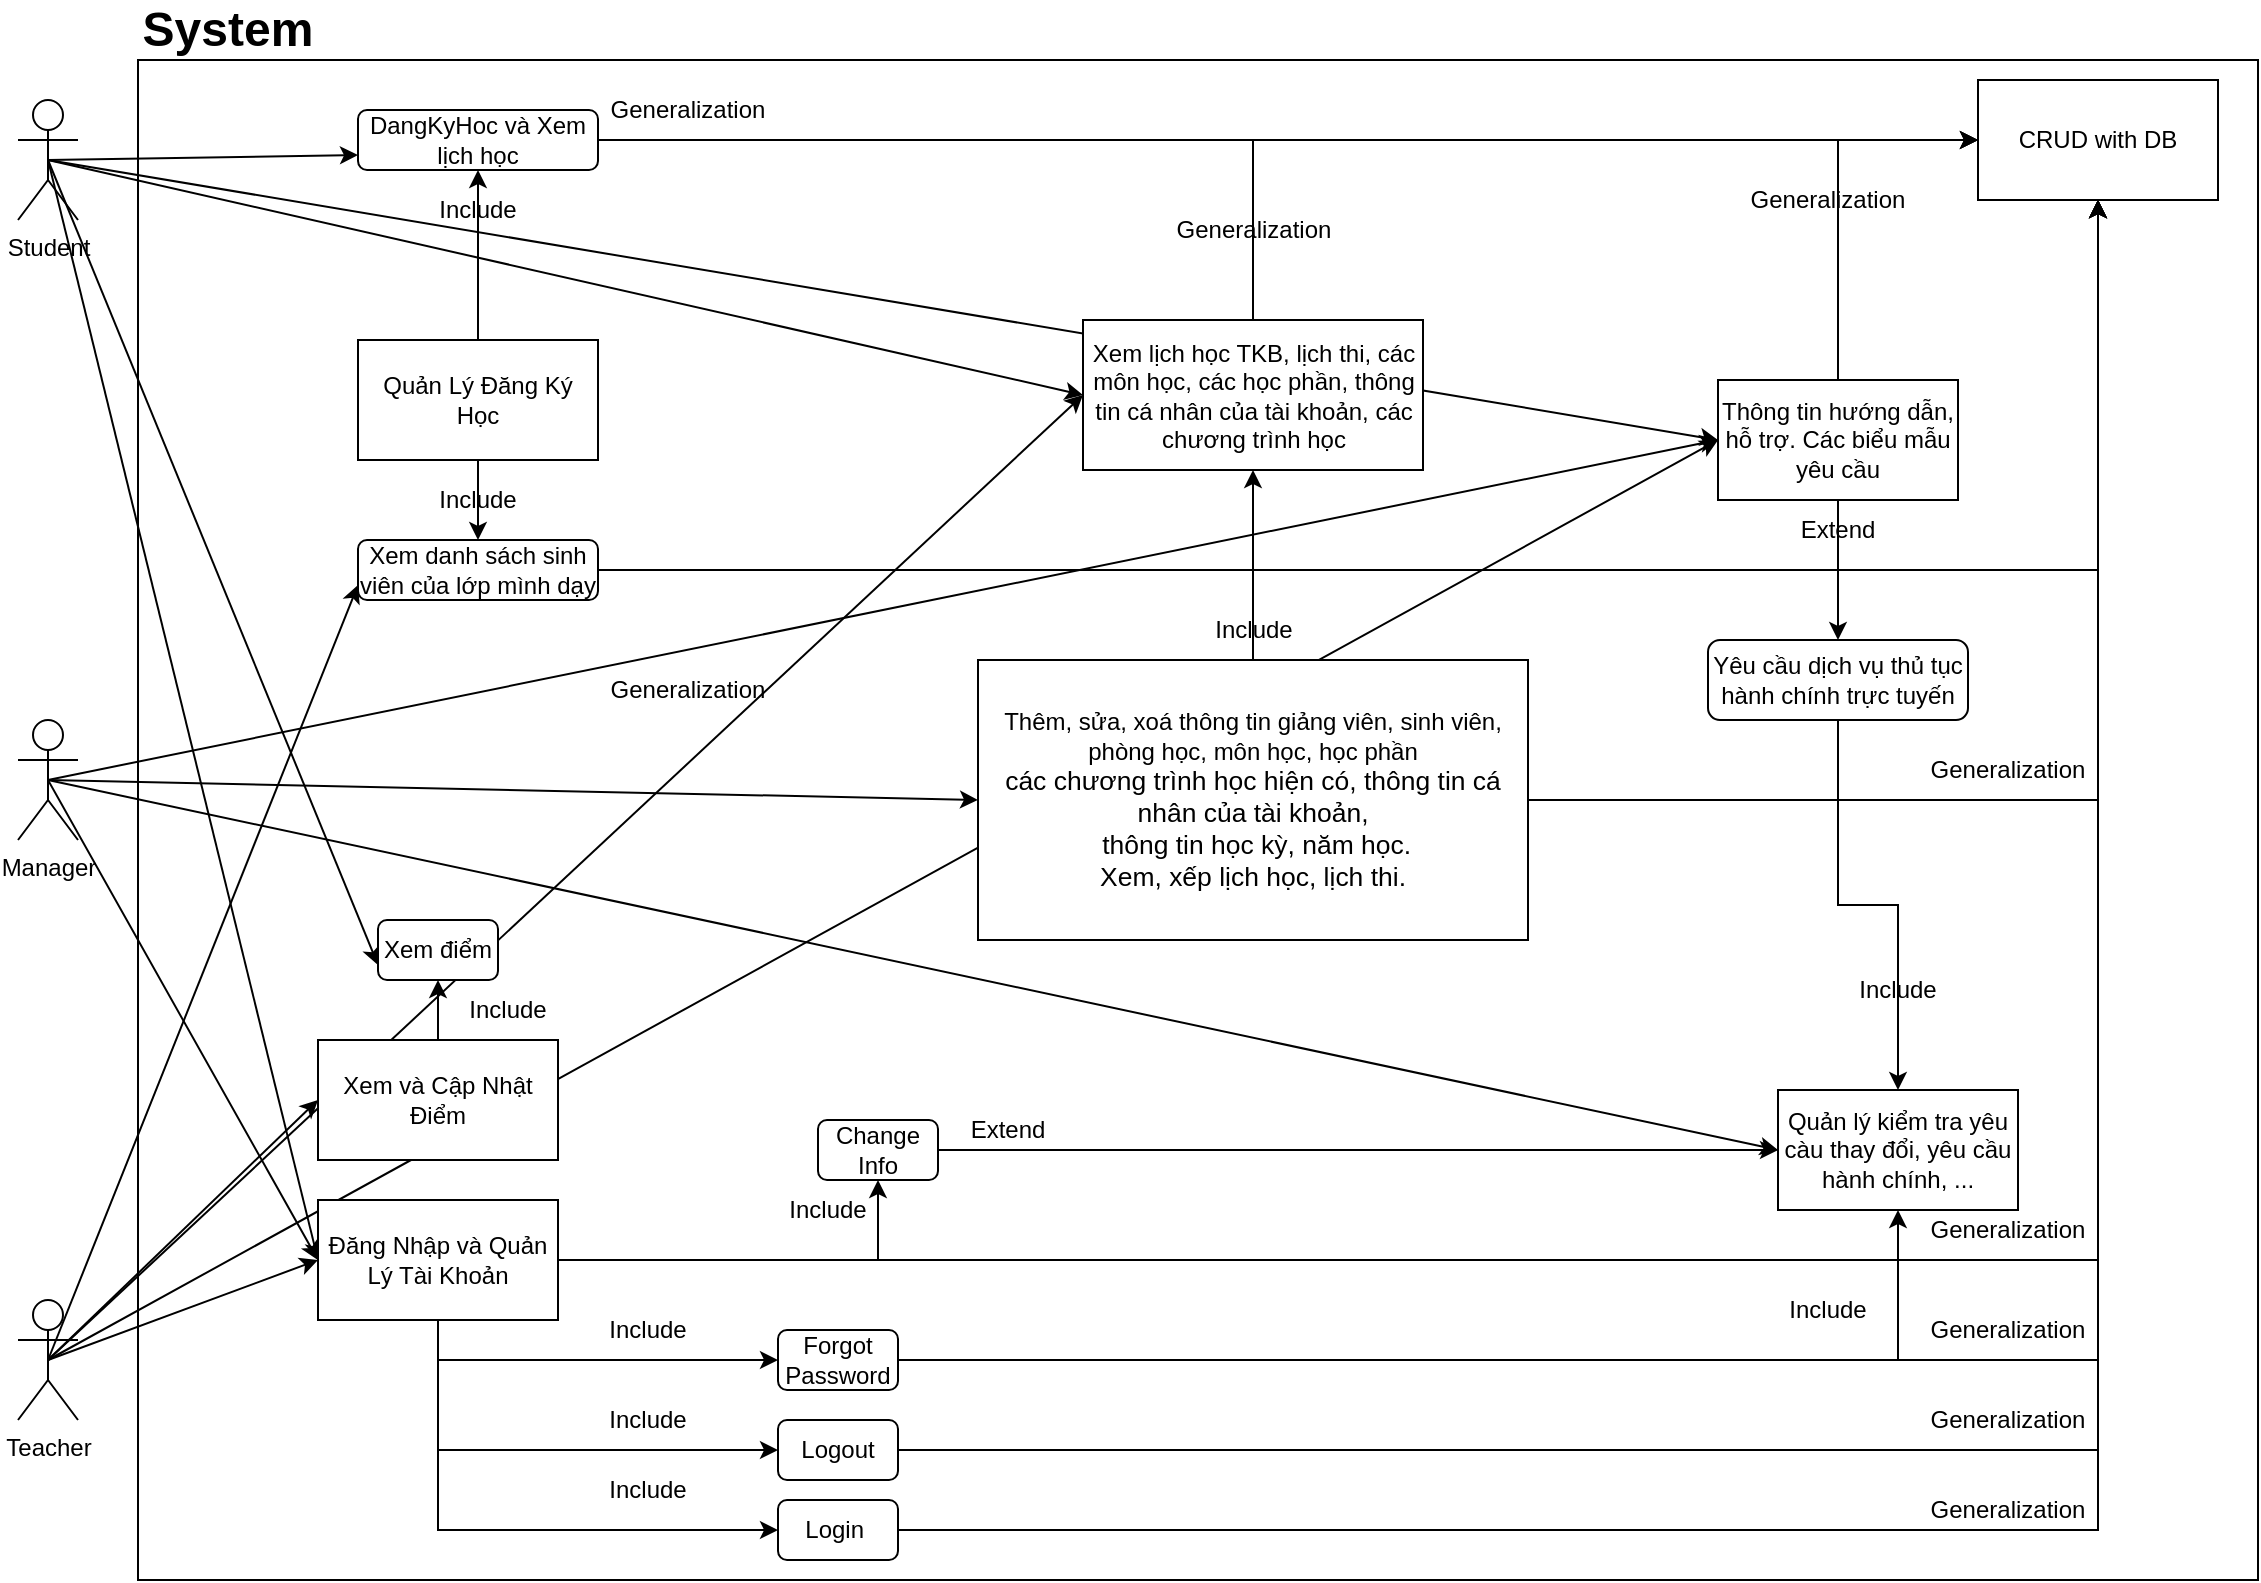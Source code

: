 <mxfile version="22.1.2" type="device">
  <diagram id="6a731a19-8d31-9384-78a2-239565b7b9f0" name="Page-1">
    <mxGraphModel dx="1749" dy="812" grid="1" gridSize="10" guides="1" tooltips="1" connect="1" arrows="1" fold="1" page="1" pageScale="1" pageWidth="1169" pageHeight="827" background="none" math="0" shadow="0">
      <root>
        <mxCell id="0" />
        <mxCell id="1" parent="0" />
        <mxCell id="98QXRfcLhR_orF32b8Iy-1549" value="" style="rounded=0;whiteSpace=wrap;html=1;" vertex="1" parent="1">
          <mxGeometry x="80" y="40" width="1060" height="760" as="geometry" />
        </mxCell>
        <mxCell id="98QXRfcLhR_orF32b8Iy-1552" style="rounded=0;orthogonalLoop=1;jettySize=auto;html=1;exitX=0.5;exitY=0.5;exitDx=0;exitDy=0;exitPerimeter=0;entryX=0;entryY=0.5;entryDx=0;entryDy=0;" edge="1" parent="1" source="98QXRfcLhR_orF32b8Iy-1545" target="98QXRfcLhR_orF32b8Iy-1551">
          <mxGeometry relative="1" as="geometry" />
        </mxCell>
        <mxCell id="98QXRfcLhR_orF32b8Iy-1592" style="rounded=0;orthogonalLoop=1;jettySize=auto;html=1;exitX=0.5;exitY=0.5;exitDx=0;exitDy=0;exitPerimeter=0;entryX=0;entryY=0.75;entryDx=0;entryDy=0;" edge="1" parent="1" source="98QXRfcLhR_orF32b8Iy-1545" target="98QXRfcLhR_orF32b8Iy-1590">
          <mxGeometry relative="1" as="geometry" />
        </mxCell>
        <mxCell id="98QXRfcLhR_orF32b8Iy-1607" style="rounded=0;orthogonalLoop=1;jettySize=auto;html=1;exitX=0.5;exitY=0.5;exitDx=0;exitDy=0;exitPerimeter=0;entryX=0;entryY=0.75;entryDx=0;entryDy=0;" edge="1" parent="1" source="98QXRfcLhR_orF32b8Iy-1545" target="98QXRfcLhR_orF32b8Iy-1603">
          <mxGeometry relative="1" as="geometry" />
        </mxCell>
        <mxCell id="98QXRfcLhR_orF32b8Iy-1615" style="rounded=0;orthogonalLoop=1;jettySize=auto;html=1;exitX=0.5;exitY=0.5;exitDx=0;exitDy=0;exitPerimeter=0;entryX=0;entryY=0.5;entryDx=0;entryDy=0;" edge="1" parent="1" source="98QXRfcLhR_orF32b8Iy-1545" target="98QXRfcLhR_orF32b8Iy-1612">
          <mxGeometry relative="1" as="geometry" />
        </mxCell>
        <mxCell id="98QXRfcLhR_orF32b8Iy-1624" style="rounded=0;orthogonalLoop=1;jettySize=auto;html=1;exitX=0.5;exitY=0.5;exitDx=0;exitDy=0;exitPerimeter=0;entryX=0;entryY=0.5;entryDx=0;entryDy=0;" edge="1" parent="1" source="98QXRfcLhR_orF32b8Iy-1545" target="98QXRfcLhR_orF32b8Iy-1623">
          <mxGeometry relative="1" as="geometry" />
        </mxCell>
        <mxCell id="98QXRfcLhR_orF32b8Iy-1545" value="Student" style="shape=umlActor;verticalLabelPosition=bottom;verticalAlign=top;html=1;outlineConnect=0;" vertex="1" parent="1">
          <mxGeometry x="20" y="60" width="30" height="60" as="geometry" />
        </mxCell>
        <mxCell id="98QXRfcLhR_orF32b8Iy-1553" style="rounded=0;orthogonalLoop=1;jettySize=auto;html=1;exitX=0.5;exitY=0.5;exitDx=0;exitDy=0;exitPerimeter=0;entryX=0;entryY=0.5;entryDx=0;entryDy=0;" edge="1" parent="1" source="98QXRfcLhR_orF32b8Iy-1547" target="98QXRfcLhR_orF32b8Iy-1551">
          <mxGeometry relative="1" as="geometry">
            <mxPoint x="160" y="380" as="targetPoint" />
          </mxGeometry>
        </mxCell>
        <mxCell id="98QXRfcLhR_orF32b8Iy-1593" style="rounded=0;orthogonalLoop=1;jettySize=auto;html=1;exitX=0.5;exitY=0.5;exitDx=0;exitDy=0;exitPerimeter=0;entryX=0;entryY=0.75;entryDx=0;entryDy=0;" edge="1" parent="1" source="98QXRfcLhR_orF32b8Iy-1547" target="98QXRfcLhR_orF32b8Iy-1591">
          <mxGeometry relative="1" as="geometry" />
        </mxCell>
        <mxCell id="98QXRfcLhR_orF32b8Iy-1604" style="rounded=0;orthogonalLoop=1;jettySize=auto;html=1;exitX=0.5;exitY=0.5;exitDx=0;exitDy=0;exitPerimeter=0;entryX=0;entryY=0.5;entryDx=0;entryDy=0;" edge="1" parent="1" source="98QXRfcLhR_orF32b8Iy-1547" target="98QXRfcLhR_orF32b8Iy-1581">
          <mxGeometry relative="1" as="geometry" />
        </mxCell>
        <mxCell id="98QXRfcLhR_orF32b8Iy-1616" style="rounded=0;orthogonalLoop=1;jettySize=auto;html=1;exitX=0.5;exitY=0.5;exitDx=0;exitDy=0;exitPerimeter=0;entryX=0;entryY=0.5;entryDx=0;entryDy=0;" edge="1" parent="1" source="98QXRfcLhR_orF32b8Iy-1547" target="98QXRfcLhR_orF32b8Iy-1612">
          <mxGeometry relative="1" as="geometry" />
        </mxCell>
        <mxCell id="98QXRfcLhR_orF32b8Iy-1625" style="rounded=0;orthogonalLoop=1;jettySize=auto;html=1;exitX=0.5;exitY=0.5;exitDx=0;exitDy=0;exitPerimeter=0;entryX=0;entryY=0.5;entryDx=0;entryDy=0;" edge="1" parent="1" source="98QXRfcLhR_orF32b8Iy-1547" target="98QXRfcLhR_orF32b8Iy-1623">
          <mxGeometry relative="1" as="geometry" />
        </mxCell>
        <mxCell id="98QXRfcLhR_orF32b8Iy-1547" value="Teacher" style="shape=umlActor;verticalLabelPosition=bottom;verticalAlign=top;html=1;outlineConnect=0;" vertex="1" parent="1">
          <mxGeometry x="20" y="660" width="30" height="60" as="geometry" />
        </mxCell>
        <mxCell id="98QXRfcLhR_orF32b8Iy-1554" style="rounded=0;orthogonalLoop=1;jettySize=auto;html=1;exitX=0.5;exitY=0.5;exitDx=0;exitDy=0;exitPerimeter=0;entryX=0;entryY=0.5;entryDx=0;entryDy=0;" edge="1" parent="1" source="98QXRfcLhR_orF32b8Iy-1548" target="98QXRfcLhR_orF32b8Iy-1551">
          <mxGeometry relative="1" as="geometry" />
        </mxCell>
        <mxCell id="98QXRfcLhR_orF32b8Iy-1609" style="rounded=0;orthogonalLoop=1;jettySize=auto;html=1;exitX=0.5;exitY=0.5;exitDx=0;exitDy=0;exitPerimeter=0;entryX=0;entryY=0.5;entryDx=0;entryDy=0;" edge="1" parent="1" source="98QXRfcLhR_orF32b8Iy-1548" target="98QXRfcLhR_orF32b8Iy-1608">
          <mxGeometry relative="1" as="geometry" />
        </mxCell>
        <mxCell id="98QXRfcLhR_orF32b8Iy-1626" style="rounded=0;orthogonalLoop=1;jettySize=auto;html=1;exitX=0.5;exitY=0.5;exitDx=0;exitDy=0;exitPerimeter=0;entryX=0;entryY=0.5;entryDx=0;entryDy=0;" edge="1" parent="1" source="98QXRfcLhR_orF32b8Iy-1548" target="98QXRfcLhR_orF32b8Iy-1623">
          <mxGeometry relative="1" as="geometry" />
        </mxCell>
        <mxCell id="98QXRfcLhR_orF32b8Iy-1636" style="rounded=0;orthogonalLoop=1;jettySize=auto;html=1;exitX=0.5;exitY=0.5;exitDx=0;exitDy=0;exitPerimeter=0;entryX=0;entryY=0.5;entryDx=0;entryDy=0;" edge="1" parent="1" source="98QXRfcLhR_orF32b8Iy-1548" target="98QXRfcLhR_orF32b8Iy-1564">
          <mxGeometry relative="1" as="geometry" />
        </mxCell>
        <mxCell id="98QXRfcLhR_orF32b8Iy-1548" value="Manager" style="shape=umlActor;verticalLabelPosition=bottom;verticalAlign=top;html=1;outlineConnect=0;" vertex="1" parent="1">
          <mxGeometry x="20" y="370" width="30" height="60" as="geometry" />
        </mxCell>
        <mxCell id="98QXRfcLhR_orF32b8Iy-1550" value="&lt;font style=&quot;font-size: 24px;&quot;&gt;&lt;b&gt;System&lt;/b&gt;&lt;/font&gt;" style="text;html=1;strokeColor=none;fillColor=none;align=center;verticalAlign=middle;whiteSpace=wrap;rounded=0;" vertex="1" parent="1">
          <mxGeometry x="80" y="10" width="90" height="30" as="geometry" />
        </mxCell>
        <mxCell id="98QXRfcLhR_orF32b8Iy-1556" style="edgeStyle=orthogonalEdgeStyle;rounded=0;orthogonalLoop=1;jettySize=auto;html=1;exitX=1;exitY=0.5;exitDx=0;exitDy=0;entryX=0.5;entryY=1;entryDx=0;entryDy=0;" edge="1" parent="1" source="98QXRfcLhR_orF32b8Iy-1551" target="98QXRfcLhR_orF32b8Iy-1555">
          <mxGeometry relative="1" as="geometry">
            <mxPoint x="1040" y="280" as="targetPoint" />
            <Array as="points">
              <mxPoint x="1060" y="640" />
            </Array>
          </mxGeometry>
        </mxCell>
        <mxCell id="98QXRfcLhR_orF32b8Iy-1574" style="edgeStyle=orthogonalEdgeStyle;rounded=0;orthogonalLoop=1;jettySize=auto;html=1;exitX=0.5;exitY=1;exitDx=0;exitDy=0;entryX=0;entryY=0.5;entryDx=0;entryDy=0;" edge="1" parent="1" source="98QXRfcLhR_orF32b8Iy-1551" target="98QXRfcLhR_orF32b8Iy-1563">
          <mxGeometry relative="1" as="geometry" />
        </mxCell>
        <mxCell id="98QXRfcLhR_orF32b8Iy-1575" style="edgeStyle=orthogonalEdgeStyle;rounded=0;orthogonalLoop=1;jettySize=auto;html=1;entryX=0;entryY=0.5;entryDx=0;entryDy=0;exitX=0.5;exitY=1;exitDx=0;exitDy=0;" edge="1" parent="1" source="98QXRfcLhR_orF32b8Iy-1551" target="98QXRfcLhR_orF32b8Iy-1562">
          <mxGeometry relative="1" as="geometry" />
        </mxCell>
        <mxCell id="98QXRfcLhR_orF32b8Iy-1576" style="edgeStyle=orthogonalEdgeStyle;rounded=0;orthogonalLoop=1;jettySize=auto;html=1;exitX=0.5;exitY=1;exitDx=0;exitDy=0;entryX=0;entryY=0.5;entryDx=0;entryDy=0;" edge="1" parent="1" source="98QXRfcLhR_orF32b8Iy-1551" target="98QXRfcLhR_orF32b8Iy-1559">
          <mxGeometry relative="1" as="geometry" />
        </mxCell>
        <mxCell id="98QXRfcLhR_orF32b8Iy-1589" style="edgeStyle=orthogonalEdgeStyle;rounded=0;orthogonalLoop=1;jettySize=auto;html=1;exitX=1;exitY=0.5;exitDx=0;exitDy=0;entryX=0.5;entryY=1;entryDx=0;entryDy=0;" edge="1" parent="1" source="98QXRfcLhR_orF32b8Iy-1551" target="98QXRfcLhR_orF32b8Iy-1583">
          <mxGeometry relative="1" as="geometry" />
        </mxCell>
        <mxCell id="98QXRfcLhR_orF32b8Iy-1551" value="Đăng Nhập và Quản Lý Tài Khoản" style="rounded=0;whiteSpace=wrap;html=1;" vertex="1" parent="1">
          <mxGeometry x="170" y="610" width="120" height="60" as="geometry" />
        </mxCell>
        <mxCell id="98QXRfcLhR_orF32b8Iy-1555" value="CRUD with DB" style="rounded=0;whiteSpace=wrap;html=1;" vertex="1" parent="1">
          <mxGeometry x="1000" y="50" width="120" height="60" as="geometry" />
        </mxCell>
        <mxCell id="98QXRfcLhR_orF32b8Iy-1557" value="Generalization" style="text;html=1;strokeColor=none;fillColor=none;align=center;verticalAlign=middle;whiteSpace=wrap;rounded=0;" vertex="1" parent="1">
          <mxGeometry x="310" y="50" width="90" height="30" as="geometry" />
        </mxCell>
        <mxCell id="98QXRfcLhR_orF32b8Iy-1570" style="edgeStyle=orthogonalEdgeStyle;rounded=0;orthogonalLoop=1;jettySize=auto;html=1;exitX=1;exitY=0.5;exitDx=0;exitDy=0;entryX=0.5;entryY=1;entryDx=0;entryDy=0;" edge="1" parent="1" source="98QXRfcLhR_orF32b8Iy-1559" target="98QXRfcLhR_orF32b8Iy-1555">
          <mxGeometry relative="1" as="geometry">
            <mxPoint x="1040" y="280" as="targetPoint" />
            <Array as="points">
              <mxPoint x="1060" y="775" />
            </Array>
          </mxGeometry>
        </mxCell>
        <mxCell id="98QXRfcLhR_orF32b8Iy-1559" value="Login&amp;nbsp;" style="rounded=1;whiteSpace=wrap;html=1;" vertex="1" parent="1">
          <mxGeometry x="400" y="760" width="60" height="30" as="geometry" />
        </mxCell>
        <mxCell id="98QXRfcLhR_orF32b8Iy-1569" style="edgeStyle=orthogonalEdgeStyle;rounded=0;orthogonalLoop=1;jettySize=auto;html=1;entryX=0.5;entryY=1;entryDx=0;entryDy=0;" edge="1" parent="1" source="98QXRfcLhR_orF32b8Iy-1562" target="98QXRfcLhR_orF32b8Iy-1555">
          <mxGeometry relative="1" as="geometry">
            <Array as="points">
              <mxPoint x="1060" y="735" />
            </Array>
          </mxGeometry>
        </mxCell>
        <mxCell id="98QXRfcLhR_orF32b8Iy-1562" value="Logout" style="rounded=1;whiteSpace=wrap;html=1;" vertex="1" parent="1">
          <mxGeometry x="400" y="720" width="60" height="30" as="geometry" />
        </mxCell>
        <mxCell id="98QXRfcLhR_orF32b8Iy-1565" style="edgeStyle=orthogonalEdgeStyle;rounded=0;orthogonalLoop=1;jettySize=auto;html=1;" edge="1" parent="1" source="98QXRfcLhR_orF32b8Iy-1563" target="98QXRfcLhR_orF32b8Iy-1564">
          <mxGeometry relative="1" as="geometry" />
        </mxCell>
        <mxCell id="98QXRfcLhR_orF32b8Iy-1566" style="edgeStyle=orthogonalEdgeStyle;rounded=0;orthogonalLoop=1;jettySize=auto;html=1;exitX=1;exitY=0.5;exitDx=0;exitDy=0;entryX=0.5;entryY=1;entryDx=0;entryDy=0;" edge="1" parent="1" source="98QXRfcLhR_orF32b8Iy-1563" target="98QXRfcLhR_orF32b8Iy-1555">
          <mxGeometry relative="1" as="geometry">
            <Array as="points">
              <mxPoint x="1060" y="690" />
            </Array>
          </mxGeometry>
        </mxCell>
        <mxCell id="98QXRfcLhR_orF32b8Iy-1563" value="Forgot Password" style="rounded=1;whiteSpace=wrap;html=1;" vertex="1" parent="1">
          <mxGeometry x="400" y="675" width="60" height="30" as="geometry" />
        </mxCell>
        <mxCell id="98QXRfcLhR_orF32b8Iy-1564" value="Quản lý kiểm tra yêu càu thay đổi, yêu cầu hành chính, ..." style="rounded=0;whiteSpace=wrap;html=1;" vertex="1" parent="1">
          <mxGeometry x="900" y="555" width="120" height="60" as="geometry" />
        </mxCell>
        <mxCell id="98QXRfcLhR_orF32b8Iy-1567" value="Generalization" style="text;html=1;strokeColor=none;fillColor=none;align=center;verticalAlign=middle;whiteSpace=wrap;rounded=0;" vertex="1" parent="1">
          <mxGeometry x="970" y="660" width="90" height="30" as="geometry" />
        </mxCell>
        <mxCell id="98QXRfcLhR_orF32b8Iy-1571" value="Generalization" style="text;html=1;strokeColor=none;fillColor=none;align=center;verticalAlign=middle;whiteSpace=wrap;rounded=0;" vertex="1" parent="1">
          <mxGeometry x="970" y="705" width="90" height="30" as="geometry" />
        </mxCell>
        <mxCell id="98QXRfcLhR_orF32b8Iy-1572" value="Generalization" style="text;html=1;strokeColor=none;fillColor=none;align=center;verticalAlign=middle;whiteSpace=wrap;rounded=0;" vertex="1" parent="1">
          <mxGeometry x="970" y="750" width="90" height="30" as="geometry" />
        </mxCell>
        <mxCell id="98QXRfcLhR_orF32b8Iy-1573" value="Include" style="text;html=1;strokeColor=none;fillColor=none;align=center;verticalAlign=middle;whiteSpace=wrap;rounded=0;" vertex="1" parent="1">
          <mxGeometry x="880" y="650" width="90" height="30" as="geometry" />
        </mxCell>
        <mxCell id="98QXRfcLhR_orF32b8Iy-1577" value="Include" style="text;html=1;strokeColor=none;fillColor=none;align=center;verticalAlign=middle;whiteSpace=wrap;rounded=0;" vertex="1" parent="1">
          <mxGeometry x="290" y="660" width="90" height="30" as="geometry" />
        </mxCell>
        <mxCell id="98QXRfcLhR_orF32b8Iy-1578" value="Include" style="text;html=1;strokeColor=none;fillColor=none;align=center;verticalAlign=middle;whiteSpace=wrap;rounded=0;" vertex="1" parent="1">
          <mxGeometry x="290" y="705" width="90" height="30" as="geometry" />
        </mxCell>
        <mxCell id="98QXRfcLhR_orF32b8Iy-1579" value="Include" style="text;html=1;strokeColor=none;fillColor=none;align=center;verticalAlign=middle;whiteSpace=wrap;rounded=0;" vertex="1" parent="1">
          <mxGeometry x="290" y="740" width="90" height="30" as="geometry" />
        </mxCell>
        <mxCell id="98QXRfcLhR_orF32b8Iy-1605" style="edgeStyle=orthogonalEdgeStyle;rounded=0;orthogonalLoop=1;jettySize=auto;html=1;entryX=0.5;entryY=1;entryDx=0;entryDy=0;" edge="1" parent="1" source="98QXRfcLhR_orF32b8Iy-1581" target="98QXRfcLhR_orF32b8Iy-1603">
          <mxGeometry relative="1" as="geometry" />
        </mxCell>
        <mxCell id="98QXRfcLhR_orF32b8Iy-1581" value="Xem và Cập Nhật Điểm" style="rounded=0;whiteSpace=wrap;html=1;" vertex="1" parent="1">
          <mxGeometry x="170" y="530" width="120" height="60" as="geometry" />
        </mxCell>
        <mxCell id="98QXRfcLhR_orF32b8Iy-1594" style="edgeStyle=orthogonalEdgeStyle;rounded=0;orthogonalLoop=1;jettySize=auto;html=1;exitX=0.5;exitY=0;exitDx=0;exitDy=0;entryX=0.5;entryY=1;entryDx=0;entryDy=0;" edge="1" parent="1" source="98QXRfcLhR_orF32b8Iy-1582" target="98QXRfcLhR_orF32b8Iy-1590">
          <mxGeometry relative="1" as="geometry" />
        </mxCell>
        <mxCell id="98QXRfcLhR_orF32b8Iy-1595" style="edgeStyle=orthogonalEdgeStyle;rounded=0;orthogonalLoop=1;jettySize=auto;html=1;exitX=0.5;exitY=1;exitDx=0;exitDy=0;" edge="1" parent="1" source="98QXRfcLhR_orF32b8Iy-1582" target="98QXRfcLhR_orF32b8Iy-1591">
          <mxGeometry relative="1" as="geometry" />
        </mxCell>
        <mxCell id="98QXRfcLhR_orF32b8Iy-1582" value="Quản Lý Đăng Ký Học" style="rounded=0;whiteSpace=wrap;html=1;" vertex="1" parent="1">
          <mxGeometry x="190" y="180" width="120" height="60" as="geometry" />
        </mxCell>
        <mxCell id="98QXRfcLhR_orF32b8Iy-1587" style="edgeStyle=orthogonalEdgeStyle;rounded=0;orthogonalLoop=1;jettySize=auto;html=1;exitX=1;exitY=0.5;exitDx=0;exitDy=0;entryX=0;entryY=0.5;entryDx=0;entryDy=0;" edge="1" parent="1" source="98QXRfcLhR_orF32b8Iy-1583" target="98QXRfcLhR_orF32b8Iy-1564">
          <mxGeometry relative="1" as="geometry" />
        </mxCell>
        <mxCell id="98QXRfcLhR_orF32b8Iy-1583" value="Change Info" style="rounded=1;whiteSpace=wrap;html=1;" vertex="1" parent="1">
          <mxGeometry x="420" y="570" width="60" height="30" as="geometry" />
        </mxCell>
        <mxCell id="98QXRfcLhR_orF32b8Iy-1586" value="Include" style="text;html=1;strokeColor=none;fillColor=none;align=center;verticalAlign=middle;whiteSpace=wrap;rounded=0;" vertex="1" parent="1">
          <mxGeometry x="380" y="600" width="90" height="30" as="geometry" />
        </mxCell>
        <mxCell id="98QXRfcLhR_orF32b8Iy-1588" value="Extend" style="text;html=1;strokeColor=none;fillColor=none;align=center;verticalAlign=middle;whiteSpace=wrap;rounded=0;" vertex="1" parent="1">
          <mxGeometry x="470" y="560" width="90" height="30" as="geometry" />
        </mxCell>
        <mxCell id="98QXRfcLhR_orF32b8Iy-1599" style="edgeStyle=orthogonalEdgeStyle;rounded=0;orthogonalLoop=1;jettySize=auto;html=1;exitX=1;exitY=0.5;exitDx=0;exitDy=0;entryX=0;entryY=0.5;entryDx=0;entryDy=0;" edge="1" parent="1" source="98QXRfcLhR_orF32b8Iy-1590" target="98QXRfcLhR_orF32b8Iy-1555">
          <mxGeometry relative="1" as="geometry" />
        </mxCell>
        <mxCell id="98QXRfcLhR_orF32b8Iy-1590" value="DangKyHoc và Xem lịch học" style="rounded=1;whiteSpace=wrap;html=1;" vertex="1" parent="1">
          <mxGeometry x="190" y="65" width="120" height="30" as="geometry" />
        </mxCell>
        <mxCell id="98QXRfcLhR_orF32b8Iy-1600" style="edgeStyle=orthogonalEdgeStyle;rounded=0;orthogonalLoop=1;jettySize=auto;html=1;entryX=0.5;entryY=1;entryDx=0;entryDy=0;" edge="1" parent="1" source="98QXRfcLhR_orF32b8Iy-1591" target="98QXRfcLhR_orF32b8Iy-1555">
          <mxGeometry relative="1" as="geometry" />
        </mxCell>
        <mxCell id="98QXRfcLhR_orF32b8Iy-1591" value="Xem danh sách sinh viên của lớp mình dạy" style="rounded=1;whiteSpace=wrap;html=1;" vertex="1" parent="1">
          <mxGeometry x="190" y="280" width="120" height="30" as="geometry" />
        </mxCell>
        <mxCell id="98QXRfcLhR_orF32b8Iy-1596" value="Include" style="text;html=1;strokeColor=none;fillColor=none;align=center;verticalAlign=middle;whiteSpace=wrap;rounded=0;" vertex="1" parent="1">
          <mxGeometry x="205" y="100" width="90" height="30" as="geometry" />
        </mxCell>
        <mxCell id="98QXRfcLhR_orF32b8Iy-1597" value="Include" style="text;html=1;strokeColor=none;fillColor=none;align=center;verticalAlign=middle;whiteSpace=wrap;rounded=0;" vertex="1" parent="1">
          <mxGeometry x="205" y="245" width="90" height="30" as="geometry" />
        </mxCell>
        <mxCell id="98QXRfcLhR_orF32b8Iy-1601" value="Generalization" style="text;html=1;strokeColor=none;fillColor=none;align=center;verticalAlign=middle;whiteSpace=wrap;rounded=0;" vertex="1" parent="1">
          <mxGeometry x="970" y="610" width="90" height="30" as="geometry" />
        </mxCell>
        <mxCell id="98QXRfcLhR_orF32b8Iy-1602" value="Generalization" style="text;html=1;strokeColor=none;fillColor=none;align=center;verticalAlign=middle;whiteSpace=wrap;rounded=0;" vertex="1" parent="1">
          <mxGeometry x="310" y="340" width="90" height="30" as="geometry" />
        </mxCell>
        <mxCell id="98QXRfcLhR_orF32b8Iy-1603" value="Xem điểm" style="rounded=1;whiteSpace=wrap;html=1;" vertex="1" parent="1">
          <mxGeometry x="200" y="470" width="60" height="30" as="geometry" />
        </mxCell>
        <mxCell id="98QXRfcLhR_orF32b8Iy-1606" value="Include" style="text;html=1;strokeColor=none;fillColor=none;align=center;verticalAlign=middle;whiteSpace=wrap;rounded=0;" vertex="1" parent="1">
          <mxGeometry x="220" y="500" width="90" height="30" as="geometry" />
        </mxCell>
        <mxCell id="98QXRfcLhR_orF32b8Iy-1610" style="edgeStyle=orthogonalEdgeStyle;rounded=0;orthogonalLoop=1;jettySize=auto;html=1;entryX=0.5;entryY=1;entryDx=0;entryDy=0;exitX=1;exitY=0.5;exitDx=0;exitDy=0;" edge="1" parent="1" source="98QXRfcLhR_orF32b8Iy-1608" target="98QXRfcLhR_orF32b8Iy-1555">
          <mxGeometry relative="1" as="geometry">
            <Array as="points">
              <mxPoint x="1060" y="410" />
            </Array>
          </mxGeometry>
        </mxCell>
        <mxCell id="98QXRfcLhR_orF32b8Iy-1614" style="edgeStyle=orthogonalEdgeStyle;rounded=0;orthogonalLoop=1;jettySize=auto;html=1;entryX=0.5;entryY=1;entryDx=0;entryDy=0;" edge="1" parent="1" source="98QXRfcLhR_orF32b8Iy-1608" target="98QXRfcLhR_orF32b8Iy-1612">
          <mxGeometry relative="1" as="geometry" />
        </mxCell>
        <mxCell id="98QXRfcLhR_orF32b8Iy-1608" value="Thêm, sửa, xoá thông tin giảng viên, sinh viên, phòng học, môn học, học phần&lt;br role=&quot;presentation&quot;&gt;&lt;span dir=&quot;ltr&quot; role=&quot;presentation&quot; style=&quot;left: 120.775px; top: 270.958px; font-size: 13.245px; font-family: sans-serif; transform: scaleX(0.964);&quot;&gt;các chương trình học hiện có,&amp;nbsp;thông tin cá nhân của tài khoản,&lt;br&gt;&amp;nbsp;thông tin học kỳ, năm học.&lt;br&gt;Xem, xếp lịch học, lịch thi.&lt;br&gt;&lt;/span&gt;" style="rounded=0;whiteSpace=wrap;html=1;" vertex="1" parent="1">
          <mxGeometry x="500" y="340" width="275" height="140" as="geometry" />
        </mxCell>
        <mxCell id="98QXRfcLhR_orF32b8Iy-1611" value="Generalization" style="text;html=1;strokeColor=none;fillColor=none;align=center;verticalAlign=middle;whiteSpace=wrap;rounded=0;" vertex="1" parent="1">
          <mxGeometry x="970" y="380" width="90" height="30" as="geometry" />
        </mxCell>
        <mxCell id="98QXRfcLhR_orF32b8Iy-1620" style="edgeStyle=orthogonalEdgeStyle;rounded=0;orthogonalLoop=1;jettySize=auto;html=1;exitX=0.5;exitY=0;exitDx=0;exitDy=0;entryX=0;entryY=0.5;entryDx=0;entryDy=0;" edge="1" parent="1" source="98QXRfcLhR_orF32b8Iy-1612" target="98QXRfcLhR_orF32b8Iy-1555">
          <mxGeometry relative="1" as="geometry" />
        </mxCell>
        <mxCell id="98QXRfcLhR_orF32b8Iy-1612" value="Xem lịch học TKB, lịch thi, các môn học, các học phần, thông tin cá nhân của tài khoản, các chương trình học" style="rounded=0;whiteSpace=wrap;html=1;" vertex="1" parent="1">
          <mxGeometry x="552.5" y="170" width="170" height="75" as="geometry" />
        </mxCell>
        <mxCell id="98QXRfcLhR_orF32b8Iy-1617" value="Include" style="text;html=1;strokeColor=none;fillColor=none;align=center;verticalAlign=middle;whiteSpace=wrap;rounded=0;" vertex="1" parent="1">
          <mxGeometry x="592.5" y="310" width="90" height="30" as="geometry" />
        </mxCell>
        <mxCell id="98QXRfcLhR_orF32b8Iy-1621" value="Generalization" style="text;html=1;strokeColor=none;fillColor=none;align=center;verticalAlign=middle;whiteSpace=wrap;rounded=0;" vertex="1" parent="1">
          <mxGeometry x="592.5" y="110" width="90" height="30" as="geometry" />
        </mxCell>
        <mxCell id="98QXRfcLhR_orF32b8Iy-1627" style="edgeStyle=orthogonalEdgeStyle;rounded=0;orthogonalLoop=1;jettySize=auto;html=1;entryX=0;entryY=0.5;entryDx=0;entryDy=0;exitX=0.5;exitY=0;exitDx=0;exitDy=0;" edge="1" parent="1" source="98QXRfcLhR_orF32b8Iy-1623" target="98QXRfcLhR_orF32b8Iy-1555">
          <mxGeometry relative="1" as="geometry" />
        </mxCell>
        <mxCell id="98QXRfcLhR_orF32b8Iy-1634" style="edgeStyle=orthogonalEdgeStyle;rounded=0;orthogonalLoop=1;jettySize=auto;html=1;entryX=0.5;entryY=0;entryDx=0;entryDy=0;" edge="1" parent="1" source="98QXRfcLhR_orF32b8Iy-1623" target="98QXRfcLhR_orF32b8Iy-1633">
          <mxGeometry relative="1" as="geometry" />
        </mxCell>
        <mxCell id="98QXRfcLhR_orF32b8Iy-1623" value="Thông tin hướng dẫn, hỗ trợ. Các biểu mẫu yêu cầu" style="rounded=0;whiteSpace=wrap;html=1;" vertex="1" parent="1">
          <mxGeometry x="870" y="200" width="120" height="60" as="geometry" />
        </mxCell>
        <mxCell id="98QXRfcLhR_orF32b8Iy-1628" value="Generalization" style="text;html=1;strokeColor=none;fillColor=none;align=center;verticalAlign=middle;whiteSpace=wrap;rounded=0;" vertex="1" parent="1">
          <mxGeometry x="880" y="95" width="90" height="30" as="geometry" />
        </mxCell>
        <mxCell id="98QXRfcLhR_orF32b8Iy-1637" style="edgeStyle=orthogonalEdgeStyle;rounded=0;orthogonalLoop=1;jettySize=auto;html=1;entryX=0.5;entryY=0;entryDx=0;entryDy=0;" edge="1" parent="1" source="98QXRfcLhR_orF32b8Iy-1633" target="98QXRfcLhR_orF32b8Iy-1564">
          <mxGeometry relative="1" as="geometry" />
        </mxCell>
        <mxCell id="98QXRfcLhR_orF32b8Iy-1633" value="Yêu cầu dịch vụ thủ tục hành chính trực tuyến" style="rounded=1;whiteSpace=wrap;html=1;" vertex="1" parent="1">
          <mxGeometry x="865" y="330" width="130" height="40" as="geometry" />
        </mxCell>
        <mxCell id="98QXRfcLhR_orF32b8Iy-1635" value="Extend" style="text;html=1;strokeColor=none;fillColor=none;align=center;verticalAlign=middle;whiteSpace=wrap;rounded=0;" vertex="1" parent="1">
          <mxGeometry x="885" y="260" width="90" height="30" as="geometry" />
        </mxCell>
        <mxCell id="98QXRfcLhR_orF32b8Iy-1638" value="Include" style="text;html=1;strokeColor=none;fillColor=none;align=center;verticalAlign=middle;whiteSpace=wrap;rounded=0;" vertex="1" parent="1">
          <mxGeometry x="915" y="490" width="90" height="30" as="geometry" />
        </mxCell>
      </root>
    </mxGraphModel>
  </diagram>
</mxfile>
